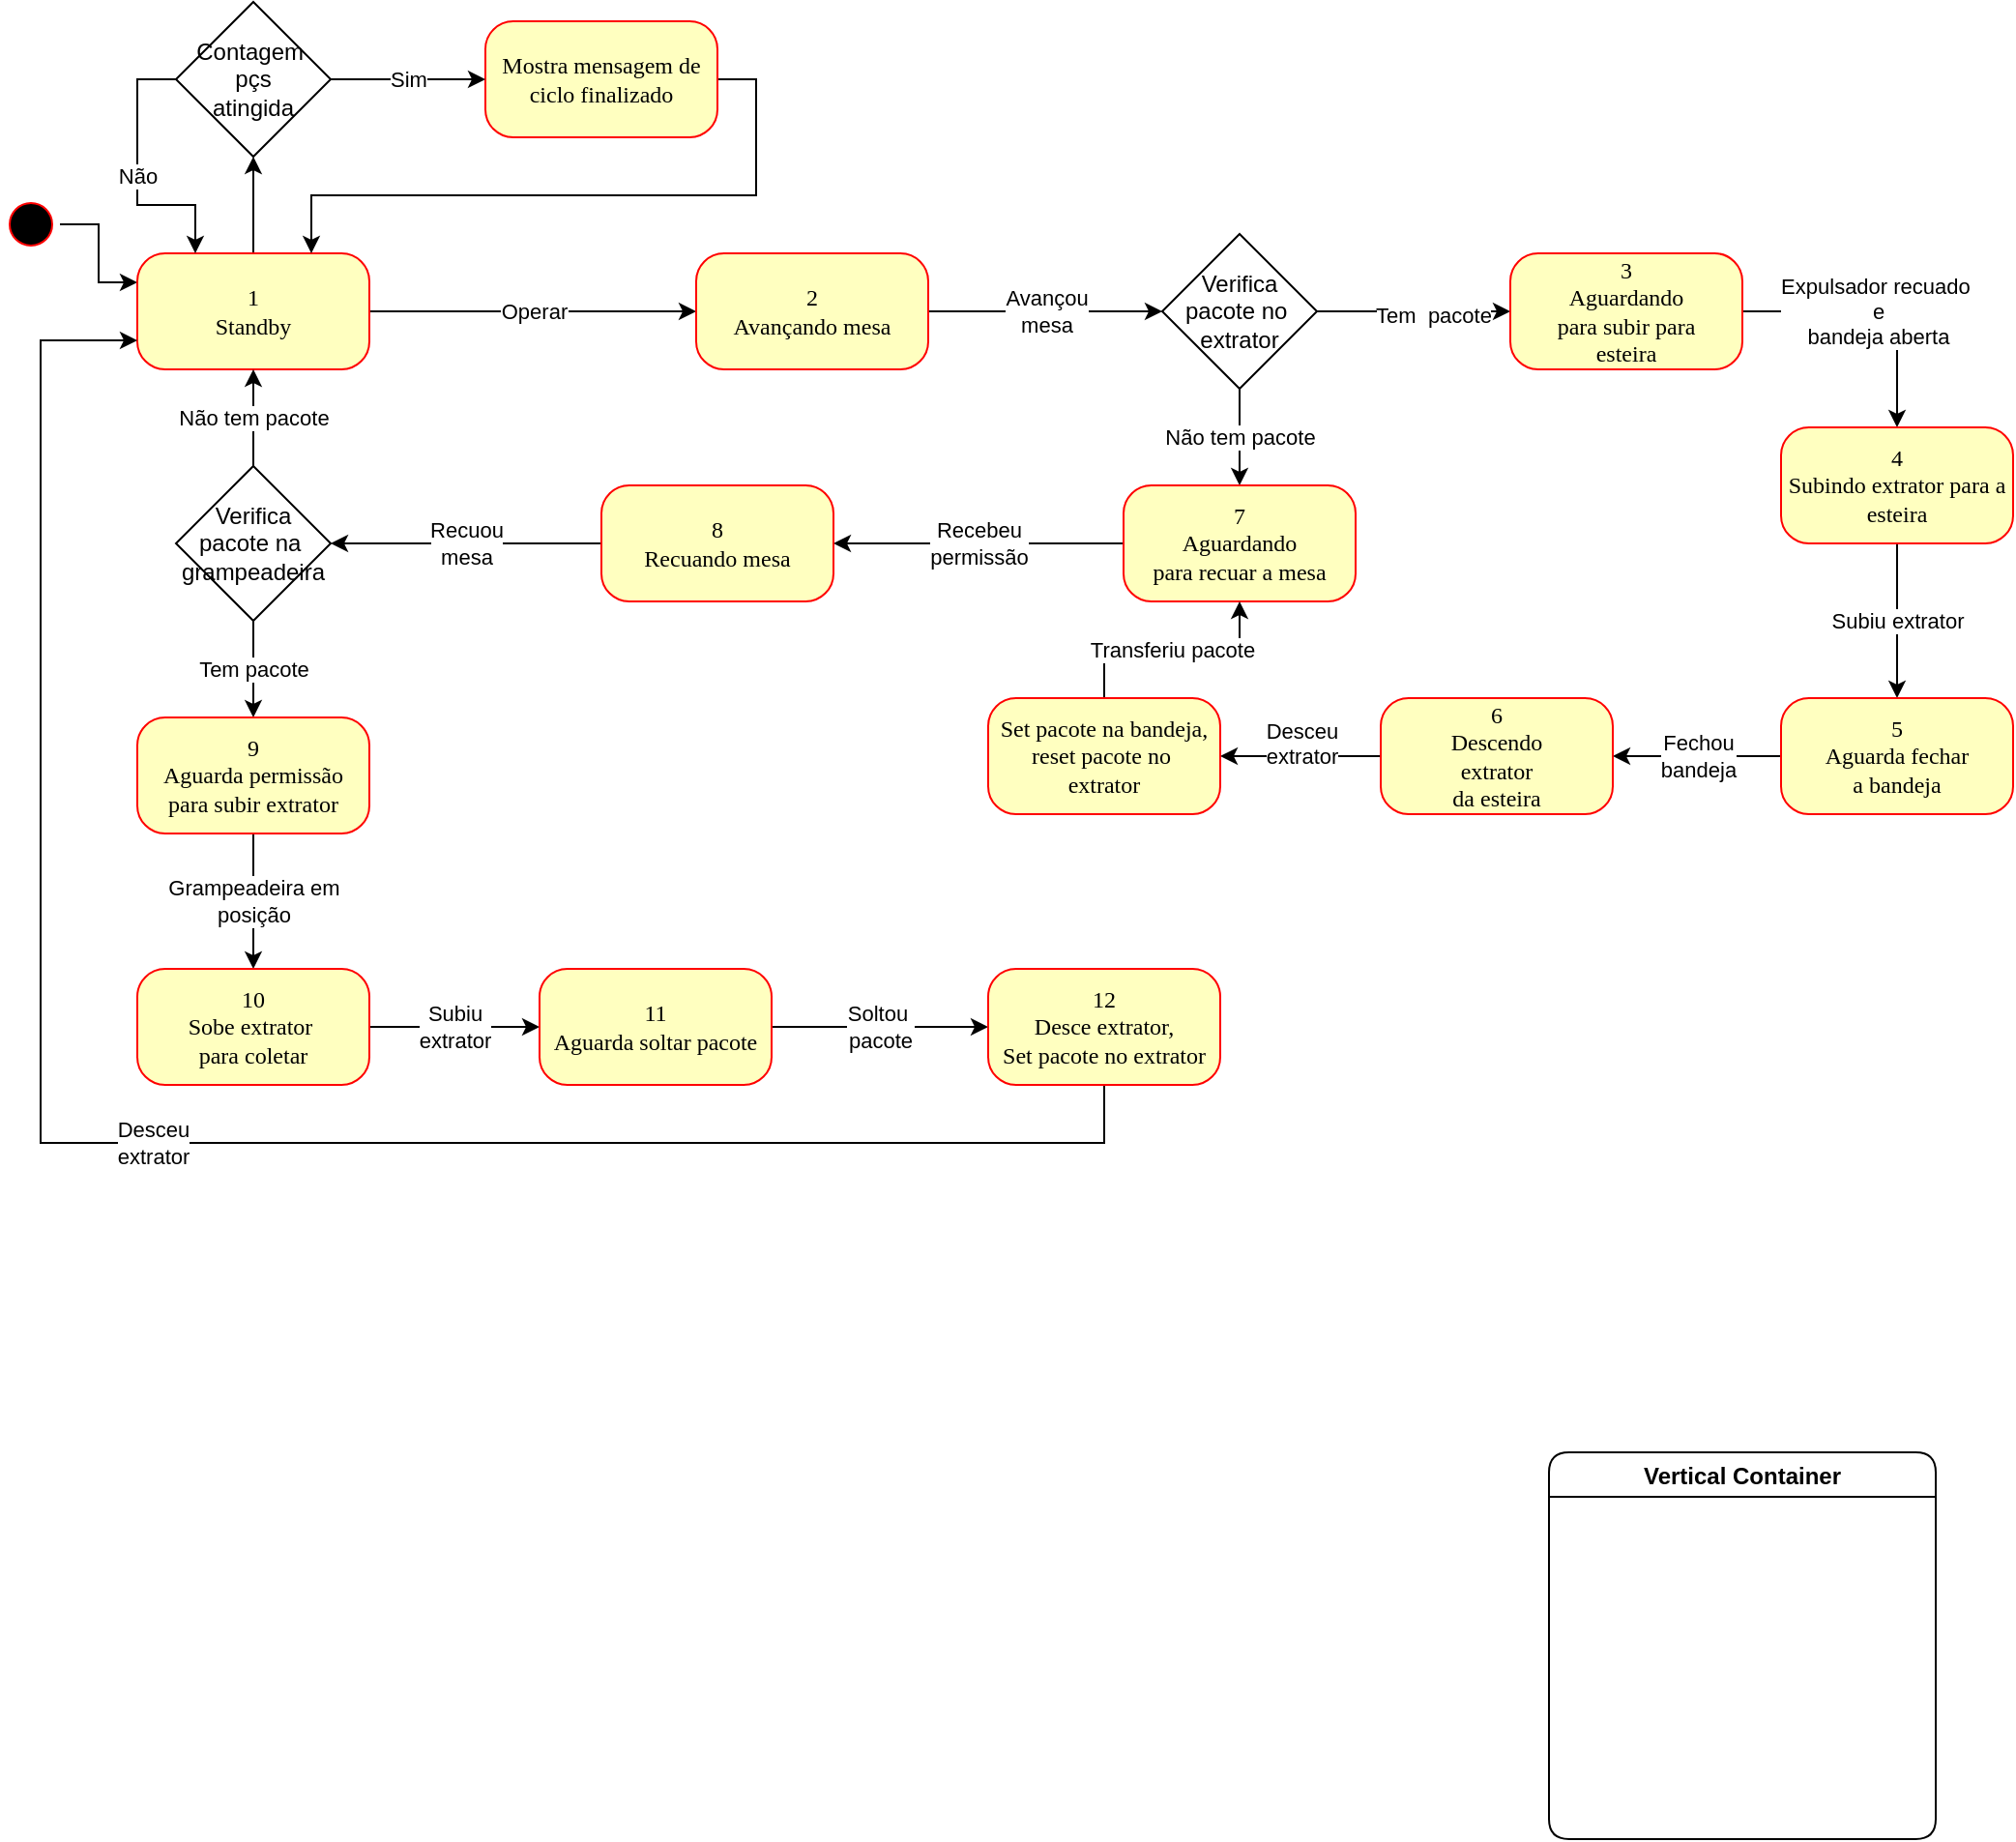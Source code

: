 <mxfile version="20.4.1" type="github">
  <diagram name="Page-1" id="58cdce13-f638-feb5-8d6f-7d28b1aa9fa0">
    <mxGraphModel dx="1038" dy="579" grid="1" gridSize="10" guides="1" tooltips="1" connect="1" arrows="1" fold="1" page="1" pageScale="1" pageWidth="1100" pageHeight="850" background="none" math="0" shadow="0">
      <root>
        <mxCell id="0" />
        <mxCell id="1" parent="0" />
        <mxCell id="8N6I14WKacHsOnJNkDoR-93" style="edgeStyle=orthogonalEdgeStyle;rounded=0;orthogonalLoop=1;jettySize=auto;html=1;exitX=0;exitY=0.5;exitDx=0;exitDy=0;entryX=0;entryY=0.25;entryDx=0;entryDy=0;" parent="1" source="382b91b5511bd0f7-1" target="382b91b5511bd0f7-6" edge="1">
          <mxGeometry relative="1" as="geometry" />
        </mxCell>
        <mxCell id="382b91b5511bd0f7-1" value="" style="ellipse;html=1;shape=startState;fillColor=#000000;strokeColor=#ff0000;rounded=1;shadow=0;comic=0;labelBackgroundColor=none;fontFamily=Verdana;fontSize=12;fontColor=#000000;align=center;direction=west;" parent="1" vertex="1">
          <mxGeometry x="40" y="100" width="30" height="30" as="geometry" />
        </mxCell>
        <mxCell id="8N6I14WKacHsOnJNkDoR-80" value="Operar" style="edgeStyle=orthogonalEdgeStyle;rounded=0;orthogonalLoop=1;jettySize=auto;html=1;exitX=1;exitY=0.5;exitDx=0;exitDy=0;" parent="1" source="382b91b5511bd0f7-6" target="382b91b5511bd0f7-7" edge="1">
          <mxGeometry relative="1" as="geometry">
            <mxPoint x="270" y="60" as="targetPoint" />
          </mxGeometry>
        </mxCell>
        <mxCell id="-9OwRvuo03_8MSpaAuux-5" style="edgeStyle=orthogonalEdgeStyle;rounded=0;orthogonalLoop=1;jettySize=auto;html=1;exitX=0.5;exitY=0;exitDx=0;exitDy=0;entryX=0.5;entryY=1;entryDx=0;entryDy=0;" edge="1" parent="1" source="382b91b5511bd0f7-6" target="-9OwRvuo03_8MSpaAuux-3">
          <mxGeometry relative="1" as="geometry" />
        </mxCell>
        <mxCell id="382b91b5511bd0f7-6" value="1&lt;br&gt;Standby" style="rounded=1;whiteSpace=wrap;html=1;arcSize=24;fillColor=#ffffc0;strokeColor=#ff0000;shadow=0;comic=0;labelBackgroundColor=none;fontFamily=Verdana;fontSize=12;fontColor=#000000;align=center;" parent="1" vertex="1">
          <mxGeometry x="110" y="130" width="120" height="60" as="geometry" />
        </mxCell>
        <mxCell id="8N6I14WKacHsOnJNkDoR-79" value="Avançou&lt;br&gt;mesa" style="edgeStyle=orthogonalEdgeStyle;rounded=0;orthogonalLoop=1;jettySize=auto;html=1;exitX=1;exitY=0.5;exitDx=0;exitDy=0;entryX=0;entryY=0.5;entryDx=0;entryDy=0;" parent="1" source="382b91b5511bd0f7-7" target="8N6I14WKacHsOnJNkDoR-22" edge="1">
          <mxGeometry relative="1" as="geometry" />
        </mxCell>
        <mxCell id="382b91b5511bd0f7-7" value="2&lt;br&gt;Avançando mesa" style="rounded=1;whiteSpace=wrap;html=1;arcSize=24;fillColor=#ffffc0;strokeColor=#ff0000;shadow=0;comic=0;labelBackgroundColor=none;fontFamily=Verdana;fontSize=12;fontColor=#000000;align=center;" parent="1" vertex="1">
          <mxGeometry x="399" y="130" width="120" height="60" as="geometry" />
        </mxCell>
        <mxCell id="8N6I14WKacHsOnJNkDoR-28" style="edgeStyle=orthogonalEdgeStyle;rounded=0;orthogonalLoop=1;jettySize=auto;html=1;exitX=1;exitY=0.5;exitDx=0;exitDy=0;" parent="1" source="8N6I14WKacHsOnJNkDoR-22" target="8N6I14WKacHsOnJNkDoR-27" edge="1">
          <mxGeometry relative="1" as="geometry" />
        </mxCell>
        <mxCell id="8N6I14WKacHsOnJNkDoR-31" value="Tem&amp;nbsp; pacote" style="edgeLabel;html=1;align=center;verticalAlign=middle;resizable=0;points=[];" parent="8N6I14WKacHsOnJNkDoR-28" vertex="1" connectable="0">
          <mxGeometry x="0.214" y="-2" relative="1" as="geometry">
            <mxPoint x="-1" as="offset" />
          </mxGeometry>
        </mxCell>
        <mxCell id="8N6I14WKacHsOnJNkDoR-45" value="Não tem pacote" style="edgeStyle=orthogonalEdgeStyle;rounded=0;orthogonalLoop=1;jettySize=auto;html=1;exitX=0.5;exitY=1;exitDx=0;exitDy=0;entryX=0.5;entryY=0;entryDx=0;entryDy=0;" parent="1" source="8N6I14WKacHsOnJNkDoR-22" target="8N6I14WKacHsOnJNkDoR-41" edge="1">
          <mxGeometry relative="1" as="geometry" />
        </mxCell>
        <mxCell id="8N6I14WKacHsOnJNkDoR-22" value="Verifica&lt;br&gt;pacote no&amp;nbsp;&lt;br&gt;extrator" style="rhombus;whiteSpace=wrap;html=1;" parent="1" vertex="1">
          <mxGeometry x="640" y="120" width="80" height="80" as="geometry" />
        </mxCell>
        <mxCell id="8N6I14WKacHsOnJNkDoR-47" value="Expulsador recuado&amp;nbsp;&lt;br&gt;e&lt;br&gt;bandeja aberta" style="edgeStyle=orthogonalEdgeStyle;rounded=0;orthogonalLoop=1;jettySize=auto;html=1;exitX=1;exitY=0.5;exitDx=0;exitDy=0;entryX=0.5;entryY=0;entryDx=0;entryDy=0;" parent="1" source="8N6I14WKacHsOnJNkDoR-27" target="8N6I14WKacHsOnJNkDoR-46" edge="1">
          <mxGeometry relative="1" as="geometry" />
        </mxCell>
        <mxCell id="8N6I14WKacHsOnJNkDoR-27" value="3&lt;br&gt;Aguardando&lt;br&gt;para subir para&lt;br&gt;esteira" style="rounded=1;whiteSpace=wrap;html=1;arcSize=24;fillColor=#ffffc0;strokeColor=#ff0000;shadow=0;comic=0;labelBackgroundColor=none;fontFamily=Verdana;fontSize=12;fontColor=#000000;align=center;" parent="1" vertex="1">
          <mxGeometry x="820" y="130" width="120" height="60" as="geometry" />
        </mxCell>
        <mxCell id="8N6I14WKacHsOnJNkDoR-61" value="Recebeu&lt;br&gt;permissão" style="edgeStyle=orthogonalEdgeStyle;rounded=0;orthogonalLoop=1;jettySize=auto;html=1;" parent="1" source="8N6I14WKacHsOnJNkDoR-41" target="8N6I14WKacHsOnJNkDoR-60" edge="1">
          <mxGeometry relative="1" as="geometry" />
        </mxCell>
        <mxCell id="8N6I14WKacHsOnJNkDoR-41" value="7&lt;br&gt;Aguardando&lt;br&gt;para recuar a mesa" style="rounded=1;whiteSpace=wrap;html=1;arcSize=24;fillColor=#ffffc0;strokeColor=#ff0000;shadow=0;comic=0;labelBackgroundColor=none;fontFamily=Verdana;fontSize=12;fontColor=#000000;align=center;" parent="1" vertex="1">
          <mxGeometry x="620" y="250" width="120" height="60" as="geometry" />
        </mxCell>
        <mxCell id="8N6I14WKacHsOnJNkDoR-49" value="Subiu extrator" style="edgeStyle=orthogonalEdgeStyle;rounded=0;orthogonalLoop=1;jettySize=auto;html=1;" parent="1" source="8N6I14WKacHsOnJNkDoR-46" target="8N6I14WKacHsOnJNkDoR-48" edge="1">
          <mxGeometry relative="1" as="geometry" />
        </mxCell>
        <mxCell id="8N6I14WKacHsOnJNkDoR-46" value="4&lt;br&gt;Subindo extrator para a esteira" style="rounded=1;whiteSpace=wrap;html=1;arcSize=24;fillColor=#ffffc0;strokeColor=#ff0000;shadow=0;comic=0;labelBackgroundColor=none;fontFamily=Verdana;fontSize=12;fontColor=#000000;align=center;" parent="1" vertex="1">
          <mxGeometry x="960" y="220" width="120" height="60" as="geometry" />
        </mxCell>
        <mxCell id="8N6I14WKacHsOnJNkDoR-52" value="Fechou&lt;br&gt;bandeja" style="edgeStyle=orthogonalEdgeStyle;rounded=0;orthogonalLoop=1;jettySize=auto;html=1;entryX=1;entryY=0.5;entryDx=0;entryDy=0;" parent="1" source="8N6I14WKacHsOnJNkDoR-48" target="8N6I14WKacHsOnJNkDoR-50" edge="1">
          <mxGeometry relative="1" as="geometry" />
        </mxCell>
        <mxCell id="8N6I14WKacHsOnJNkDoR-48" value="5&lt;br&gt;Aguarda fechar&lt;br&gt;a bandeja" style="rounded=1;whiteSpace=wrap;html=1;arcSize=24;fillColor=#ffffc0;strokeColor=#ff0000;shadow=0;comic=0;labelBackgroundColor=none;fontFamily=Verdana;fontSize=12;fontColor=#000000;align=center;" parent="1" vertex="1">
          <mxGeometry x="960" y="360" width="120" height="60" as="geometry" />
        </mxCell>
        <mxCell id="8N6I14WKacHsOnJNkDoR-58" value="&#xa;&lt;span style=&quot;color: rgb(0, 0, 0); font-family: Helvetica; font-size: 11px; font-style: normal; font-variant-ligatures: normal; font-variant-caps: normal; font-weight: 400; letter-spacing: normal; orphans: 2; text-align: center; text-indent: 0px; text-transform: none; widows: 2; word-spacing: 0px; -webkit-text-stroke-width: 0px; background-color: rgb(255, 255, 255); text-decoration-thickness: initial; text-decoration-style: initial; text-decoration-color: initial; float: none; display: inline !important;&quot;&gt;Desceu&lt;/span&gt;&lt;br style=&quot;color: rgb(0, 0, 0); font-family: Helvetica; font-size: 11px; font-style: normal; font-variant-ligatures: normal; font-variant-caps: normal; font-weight: 400; letter-spacing: normal; orphans: 2; text-align: center; text-indent: 0px; text-transform: none; widows: 2; word-spacing: 0px; -webkit-text-stroke-width: 0px; text-decoration-thickness: initial; text-decoration-style: initial; text-decoration-color: initial;&quot;&gt;&lt;span style=&quot;color: rgb(0, 0, 0); font-family: Helvetica; font-size: 11px; font-style: normal; font-variant-ligatures: normal; font-variant-caps: normal; font-weight: 400; letter-spacing: normal; orphans: 2; text-align: center; text-indent: 0px; text-transform: none; widows: 2; word-spacing: 0px; -webkit-text-stroke-width: 0px; background-color: rgb(255, 255, 255); text-decoration-thickness: initial; text-decoration-style: initial; text-decoration-color: initial; float: none; display: inline !important;&quot;&gt;extrator&lt;/span&gt;&#xa;&#xa;" style="edgeStyle=orthogonalEdgeStyle;rounded=0;orthogonalLoop=1;jettySize=auto;html=1;" parent="1" source="8N6I14WKacHsOnJNkDoR-50" target="8N6I14WKacHsOnJNkDoR-57" edge="1">
          <mxGeometry relative="1" as="geometry" />
        </mxCell>
        <mxCell id="8N6I14WKacHsOnJNkDoR-50" value="6&lt;br&gt;Descendo&lt;br&gt;extrator&lt;br&gt;da esteira" style="rounded=1;whiteSpace=wrap;html=1;arcSize=24;fillColor=#ffffc0;strokeColor=#ff0000;shadow=0;comic=0;labelBackgroundColor=none;fontFamily=Verdana;fontSize=12;fontColor=#000000;align=center;" parent="1" vertex="1">
          <mxGeometry x="753" y="360" width="120" height="60" as="geometry" />
        </mxCell>
        <mxCell id="8N6I14WKacHsOnJNkDoR-54" value="Vertical Container" style="swimlane;rounded=1;" parent="1" vertex="1">
          <mxGeometry x="840" y="750" width="200" height="200" as="geometry" />
        </mxCell>
        <mxCell id="8N6I14WKacHsOnJNkDoR-59" value="Transferiu pacote" style="edgeStyle=orthogonalEdgeStyle;rounded=0;orthogonalLoop=1;jettySize=auto;html=1;" parent="1" source="8N6I14WKacHsOnJNkDoR-57" target="8N6I14WKacHsOnJNkDoR-41" edge="1">
          <mxGeometry relative="1" as="geometry" />
        </mxCell>
        <mxCell id="8N6I14WKacHsOnJNkDoR-57" value="Set pacote na bandeja,&lt;br&gt;reset pacote no&amp;nbsp;&lt;br&gt;extrator" style="rounded=1;whiteSpace=wrap;html=1;arcSize=24;fillColor=#ffffc0;strokeColor=#ff0000;shadow=0;comic=0;labelBackgroundColor=none;fontFamily=Verdana;fontSize=12;fontColor=#000000;align=center;" parent="1" vertex="1">
          <mxGeometry x="550" y="360" width="120" height="60" as="geometry" />
        </mxCell>
        <mxCell id="8N6I14WKacHsOnJNkDoR-64" value="Recuou&lt;br&gt;mesa" style="edgeStyle=orthogonalEdgeStyle;rounded=0;orthogonalLoop=1;jettySize=auto;html=1;" parent="1" source="8N6I14WKacHsOnJNkDoR-60" target="8N6I14WKacHsOnJNkDoR-63" edge="1">
          <mxGeometry relative="1" as="geometry" />
        </mxCell>
        <mxCell id="8N6I14WKacHsOnJNkDoR-60" value="8&lt;br&gt;Recuando mesa" style="rounded=1;whiteSpace=wrap;html=1;arcSize=24;fillColor=#ffffc0;strokeColor=#ff0000;shadow=0;comic=0;labelBackgroundColor=none;fontFamily=Verdana;fontSize=12;fontColor=#000000;align=center;" parent="1" vertex="1">
          <mxGeometry x="350" y="250" width="120" height="60" as="geometry" />
        </mxCell>
        <mxCell id="8N6I14WKacHsOnJNkDoR-66" value="Tem pacote" style="edgeStyle=orthogonalEdgeStyle;rounded=0;orthogonalLoop=1;jettySize=auto;html=1;" parent="1" source="8N6I14WKacHsOnJNkDoR-63" target="8N6I14WKacHsOnJNkDoR-65" edge="1">
          <mxGeometry relative="1" as="geometry" />
        </mxCell>
        <mxCell id="8N6I14WKacHsOnJNkDoR-67" value="Não tem pacote" style="edgeStyle=orthogonalEdgeStyle;rounded=0;orthogonalLoop=1;jettySize=auto;html=1;" parent="1" source="8N6I14WKacHsOnJNkDoR-63" target="382b91b5511bd0f7-6" edge="1">
          <mxGeometry relative="1" as="geometry" />
        </mxCell>
        <mxCell id="8N6I14WKacHsOnJNkDoR-63" value="Verifica&lt;br&gt;pacote na&amp;nbsp;&lt;br&gt;grampeadeira" style="rhombus;whiteSpace=wrap;html=1;" parent="1" vertex="1">
          <mxGeometry x="130" y="240" width="80" height="80" as="geometry" />
        </mxCell>
        <mxCell id="8N6I14WKacHsOnJNkDoR-69" value="Grampeadeira em&lt;br&gt;posição" style="edgeStyle=orthogonalEdgeStyle;rounded=0;orthogonalLoop=1;jettySize=auto;html=1;" parent="1" source="8N6I14WKacHsOnJNkDoR-65" target="8N6I14WKacHsOnJNkDoR-68" edge="1">
          <mxGeometry relative="1" as="geometry" />
        </mxCell>
        <mxCell id="8N6I14WKacHsOnJNkDoR-65" value="9&lt;br&gt;Aguarda permissão&lt;br&gt;para subir extrator" style="rounded=1;whiteSpace=wrap;html=1;arcSize=24;fillColor=#ffffc0;strokeColor=#ff0000;shadow=0;comic=0;labelBackgroundColor=none;fontFamily=Verdana;fontSize=12;fontColor=#000000;align=center;" parent="1" vertex="1">
          <mxGeometry x="110" y="370" width="120" height="60" as="geometry" />
        </mxCell>
        <mxCell id="8N6I14WKacHsOnJNkDoR-71" value="Subiu&lt;br&gt;extrator" style="edgeStyle=orthogonalEdgeStyle;rounded=0;orthogonalLoop=1;jettySize=auto;html=1;" parent="1" source="8N6I14WKacHsOnJNkDoR-68" target="8N6I14WKacHsOnJNkDoR-70" edge="1">
          <mxGeometry relative="1" as="geometry" />
        </mxCell>
        <mxCell id="8N6I14WKacHsOnJNkDoR-68" value="10&lt;br&gt;Sobe extrator&amp;nbsp;&lt;br&gt;para coletar" style="rounded=1;whiteSpace=wrap;html=1;arcSize=24;fillColor=#ffffc0;strokeColor=#ff0000;shadow=0;comic=0;labelBackgroundColor=none;fontFamily=Verdana;fontSize=12;fontColor=#000000;align=center;" parent="1" vertex="1">
          <mxGeometry x="110" y="500" width="120" height="60" as="geometry" />
        </mxCell>
        <mxCell id="8N6I14WKacHsOnJNkDoR-73" value="Soltou&amp;nbsp;&lt;br&gt;pacote" style="edgeStyle=orthogonalEdgeStyle;rounded=0;orthogonalLoop=1;jettySize=auto;html=1;" parent="1" source="8N6I14WKacHsOnJNkDoR-70" target="8N6I14WKacHsOnJNkDoR-72" edge="1">
          <mxGeometry relative="1" as="geometry" />
        </mxCell>
        <mxCell id="8N6I14WKacHsOnJNkDoR-70" value="11&lt;br&gt;Aguarda soltar pacote" style="rounded=1;whiteSpace=wrap;html=1;arcSize=24;fillColor=#ffffc0;strokeColor=#ff0000;shadow=0;comic=0;labelBackgroundColor=none;fontFamily=Verdana;fontSize=12;fontColor=#000000;align=center;" parent="1" vertex="1">
          <mxGeometry x="318" y="500" width="120" height="60" as="geometry" />
        </mxCell>
        <mxCell id="8N6I14WKacHsOnJNkDoR-96" value="Desceu&lt;br&gt;extrator" style="edgeStyle=orthogonalEdgeStyle;rounded=0;orthogonalLoop=1;jettySize=auto;html=1;exitX=0.5;exitY=1;exitDx=0;exitDy=0;entryX=0;entryY=0.75;entryDx=0;entryDy=0;" parent="1" source="8N6I14WKacHsOnJNkDoR-72" target="382b91b5511bd0f7-6" edge="1">
          <mxGeometry relative="1" as="geometry">
            <Array as="points">
              <mxPoint x="610" y="590" />
              <mxPoint x="60" y="590" />
              <mxPoint x="60" y="175" />
            </Array>
          </mxGeometry>
        </mxCell>
        <mxCell id="8N6I14WKacHsOnJNkDoR-72" value="12&lt;br&gt;Desce extrator,&lt;br&gt;Set pacote no extrator" style="rounded=1;whiteSpace=wrap;html=1;arcSize=24;fillColor=#ffffc0;strokeColor=#ff0000;shadow=0;comic=0;labelBackgroundColor=none;fontFamily=Verdana;fontSize=12;fontColor=#000000;align=center;" parent="1" vertex="1">
          <mxGeometry x="550" y="500" width="120" height="60" as="geometry" />
        </mxCell>
        <mxCell id="-9OwRvuo03_8MSpaAuux-6" style="edgeStyle=orthogonalEdgeStyle;rounded=0;orthogonalLoop=1;jettySize=auto;html=1;exitX=1;exitY=0.5;exitDx=0;exitDy=0;entryX=0.75;entryY=0;entryDx=0;entryDy=0;" edge="1" parent="1" source="-9OwRvuo03_8MSpaAuux-1" target="382b91b5511bd0f7-6">
          <mxGeometry relative="1" as="geometry" />
        </mxCell>
        <mxCell id="-9OwRvuo03_8MSpaAuux-1" value="Mostra mensagem de ciclo finalizado" style="rounded=1;whiteSpace=wrap;html=1;arcSize=24;fillColor=#ffffc0;strokeColor=#ff0000;shadow=0;comic=0;labelBackgroundColor=none;fontFamily=Verdana;fontSize=12;fontColor=#000000;align=center;" vertex="1" parent="1">
          <mxGeometry x="290" y="10" width="120" height="60" as="geometry" />
        </mxCell>
        <mxCell id="-9OwRvuo03_8MSpaAuux-4" value="Sim" style="edgeStyle=orthogonalEdgeStyle;rounded=0;orthogonalLoop=1;jettySize=auto;html=1;exitX=1;exitY=0.5;exitDx=0;exitDy=0;" edge="1" parent="1" source="-9OwRvuo03_8MSpaAuux-3" target="-9OwRvuo03_8MSpaAuux-1">
          <mxGeometry relative="1" as="geometry" />
        </mxCell>
        <mxCell id="-9OwRvuo03_8MSpaAuux-7" value="Não" style="edgeStyle=orthogonalEdgeStyle;rounded=0;orthogonalLoop=1;jettySize=auto;html=1;exitX=0;exitY=0.5;exitDx=0;exitDy=0;entryX=0.25;entryY=0;entryDx=0;entryDy=0;" edge="1" parent="1" source="-9OwRvuo03_8MSpaAuux-3" target="382b91b5511bd0f7-6">
          <mxGeometry relative="1" as="geometry" />
        </mxCell>
        <mxCell id="-9OwRvuo03_8MSpaAuux-3" value="Contagem&amp;nbsp;&lt;br&gt;pçs&lt;br&gt;atingida" style="rhombus;whiteSpace=wrap;html=1;" vertex="1" parent="1">
          <mxGeometry x="130" width="80" height="80" as="geometry" />
        </mxCell>
      </root>
    </mxGraphModel>
  </diagram>
</mxfile>
